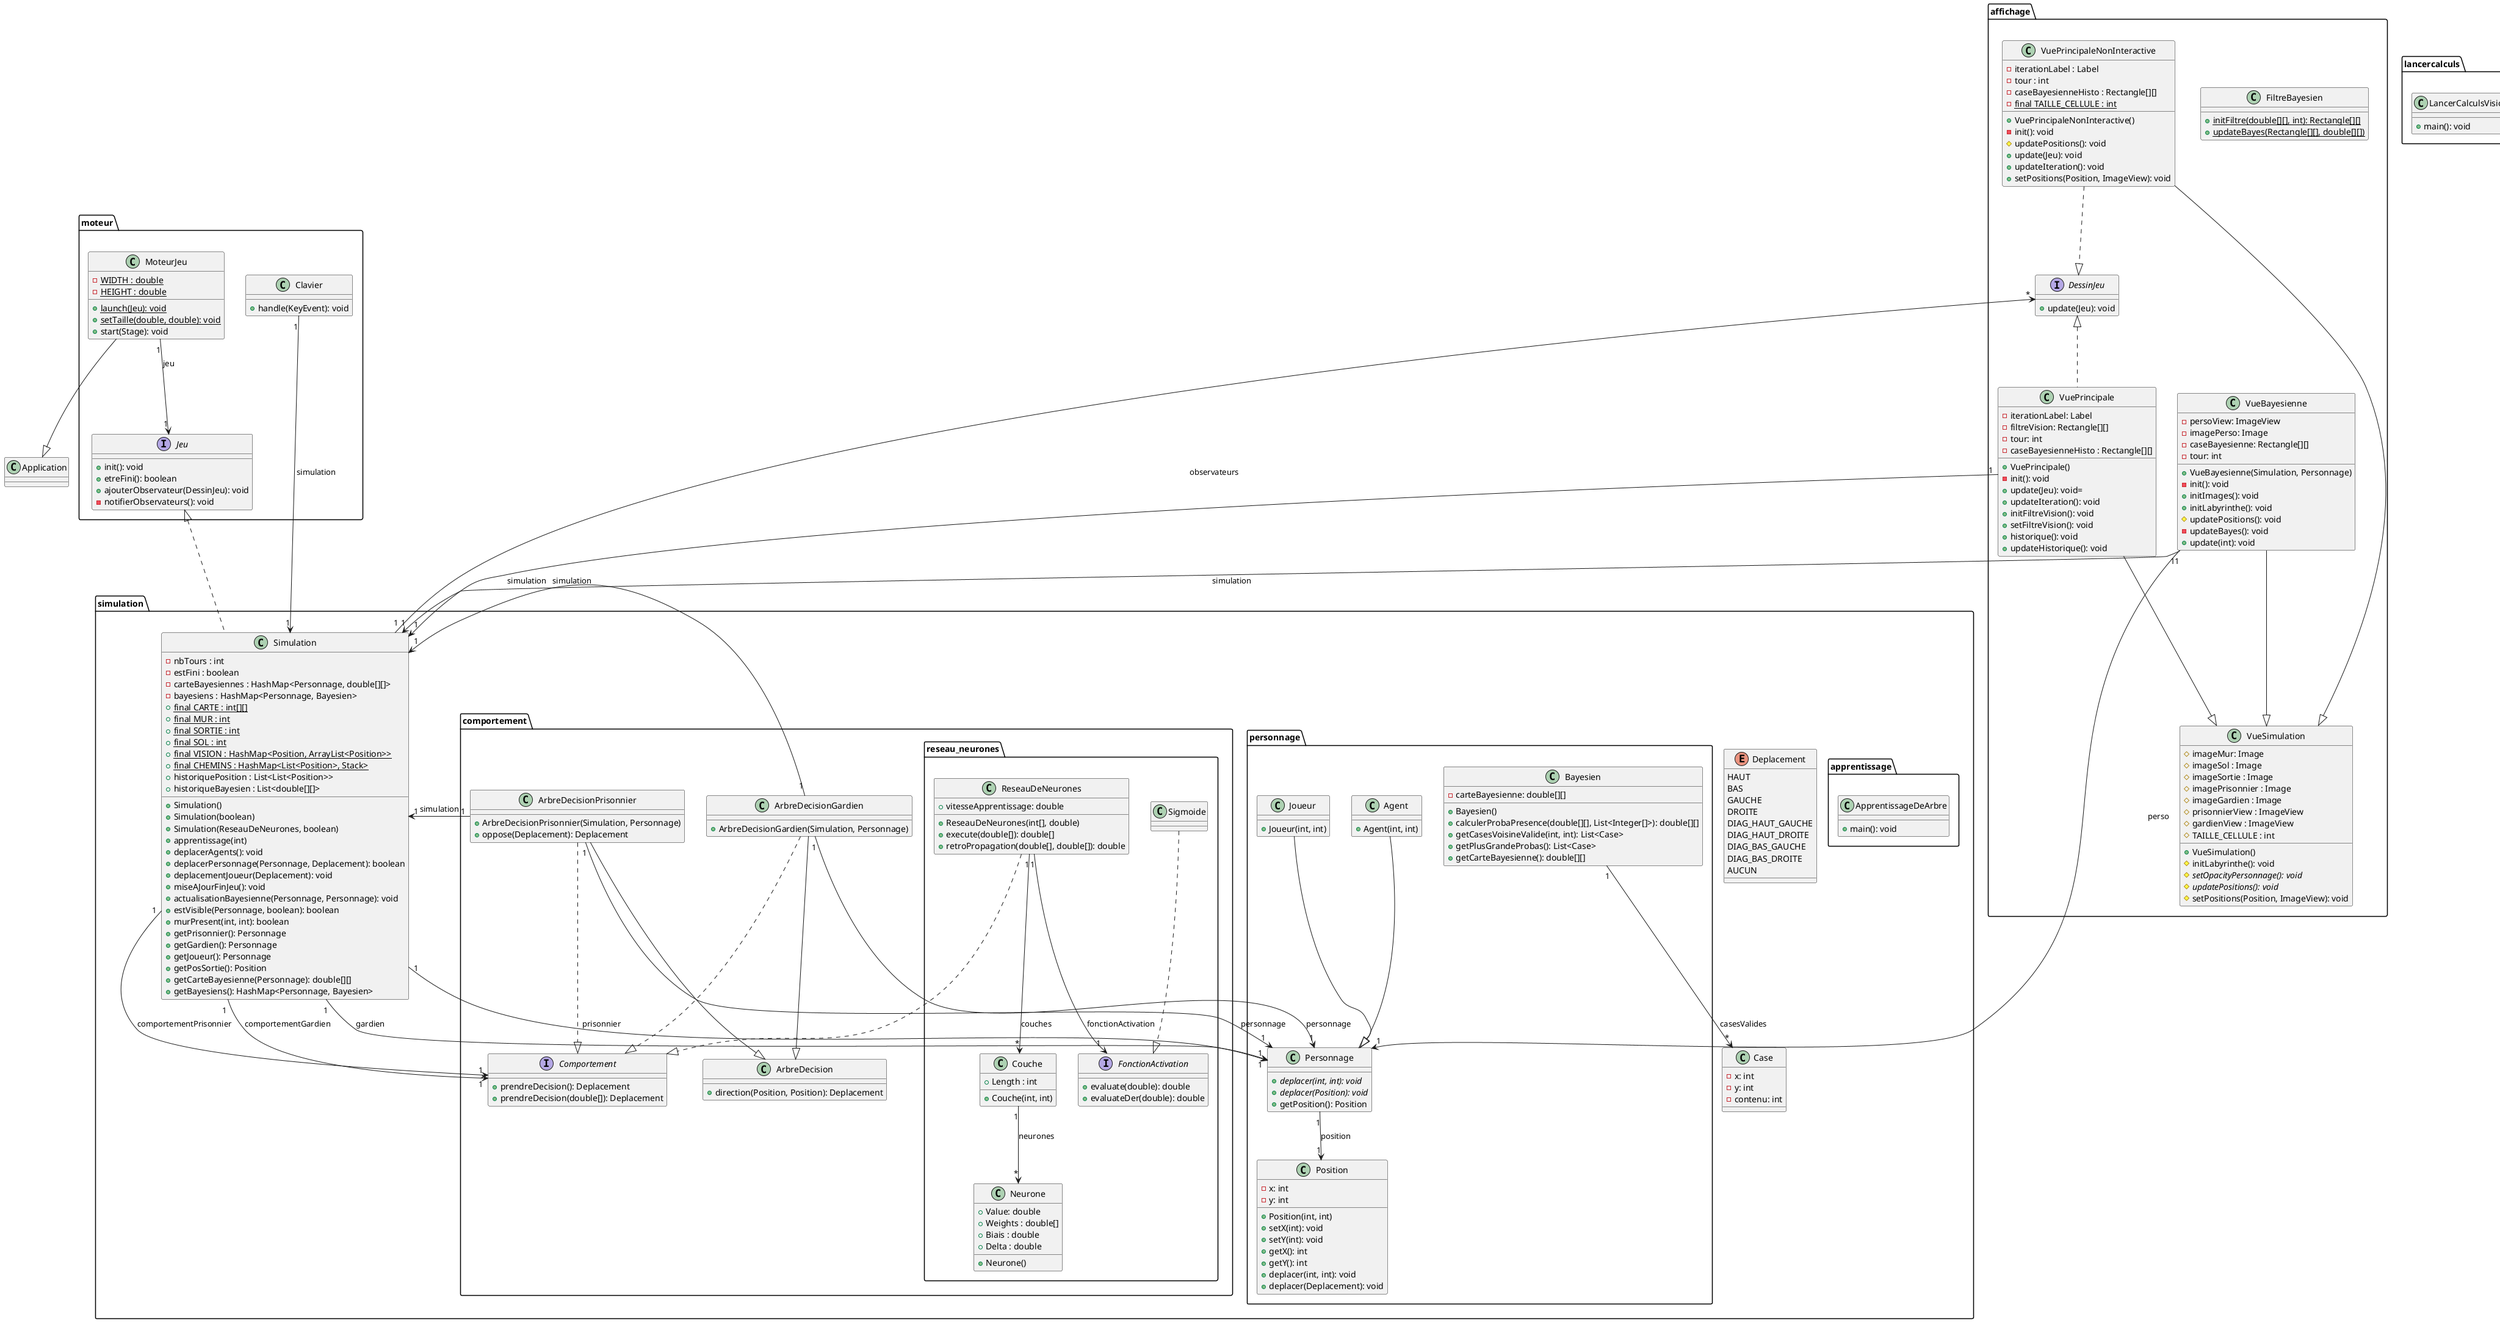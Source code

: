 @startuml
class Application


package "moteur"{
  Interface Jeu{
    + init(): void
    + etreFini(): boolean
    + ajouterObservateur(DessinJeu): void
    - notifierObservateurs(): void
  }
  class Clavier{
    + handle(KeyEvent): void
  }
  class MoteurJeu{
    - {static} WIDTH : double
    - {static} HEIGHT : double
    + {static} launch(Jeu): void
    + {static} setTaille(double, double): void
    + start(Stage): void
  }
}
package "lancercalculs"{
  class LancerCalculsChemins{
    + main(): void
  }
  class LancerCalculsVision{
      + main(): void
  }
}
package "outil"{
    class Outil{
      + {static} sauve(String, Object): void
      + {static} applatissement(double[][]): double[]
      + {static} chargerRn(String): ReseauDeNeurones
    }
}
package "simulation"{
  enum Deplacement{
    HAUT
    BAS
    GAUCHE
    DROITE
    DIAG_HAUT_GAUCHE
    DIAG_HAUT_DROITE
    DIAG_BAS_GAUCHE
    DIAG_BAS_DROITE
    AUCUN
  }
  package "apprentissage"{
    class ApprentissageDeArbre{
        + main(): void
    }
  }
  package "comportement"{
    package reseau_neurones{
        class Neurone{
          + Value: double
          + Weights : double[]
          + Biais : double
          + Delta : double
          + Neurone()
        }
        class Couche{
          + Length : int
          + Couche(int, int)
        }
        Interface FonctionActivation{
           + evaluate(double): double
           + evaluateDer(double): double
        }
        class Sigmoide{}
        class ReseauDeNeurones{
          + vitesseApprentissage: double
          + ReseauDeNeurones(int[], double)
          + execute(double[]): double[]
          + retroPropagation(double[], double[]): double
        }
    }
    Interface Comportement{
        + prendreDecision(): Deplacement
        + prendreDecision(double[]): Deplacement
    }
    class ArbreDecision{
        + direction(Position, Position): Deplacement
    }
    class ArbreDecisionGardien{
      + ArbreDecisionGardien(Simulation, Personnage)
    }
    class ArbreDecisionPrisonnier{
          + ArbreDecisionPrisonnier(Simulation, Personnage)
          + oppose(Deplacement): Deplacement
    }
  }
  class Simulation{
    - nbTours : int
    - estFini : boolean
    - carteBayesiennes : HashMap<Personnage, double[][]>
    - bayesiens : HashMap<Personnage, Bayesien>
    + {static} final CARTE : int[][]
    + {static} final MUR : int
    + {static} final SORTIE : int
    + {static} final SOL : int
    + {static} final VISION : HashMap<Position, ArrayList<Position>>
    + {static} final CHEMINS : HashMap<List<Position>, Stack>
    + historiquePosition : List<List<Position>>
    + historiqueBayesien : List<double[][]>
    + Simulation()
    + Simulation(boolean)
    + Simulation(ReseauDeNeurones, boolean)
    + apprentissage(int)
    + deplacerAgents(): void
    + deplacerPersonnage(Personnage, Deplacement): boolean
    + deplacementJoueur(Deplacement): void
    + miseAJourFinJeu(): void
    + actualisationBayesienne(Personnage, Personnage): void
    + estVisible(Personnage, boolean): boolean
    + murPresent(int, int): boolean
    + getPrisonnier(): Personnage
    + getGardien(): Personnage
    + getJoueur(): Personnage
    + getPosSortie(): Position
    + getCarteBayesienne(Personnage): double[][]
    + getBayesiens(): HashMap<Personnage, Bayesien>
  }

  class Case{
    - x: int
    - y: int
    - contenu: int
  }


  package "personnage"{
    class Bayesien{
      - carteBayesienne: double[][]
      + Bayesien()
      + calculerProbaPresence(double[][], List<Integer[]>): double[][]
      + getCasesVoisineValide(int, int): List<Case>
      + getPlusGrandeProbas(): List<Case>
      + getCarteBayesienne(): double[][]
    }
    class Position{
     - x: int
     - y: int
     + Position(int, int)
     + setX(int): void
     + setY(int): void
     + getX(): int
     + getY(): int
     + deplacer(int, int): void
     + deplacer(Deplacement): void
    }

    class Personnage{
      + {abstract} deplacer(int, int): void
      + {abstract} deplacer(Position): void
      + getPosition(): Position
    }

    class Agent{
      + Agent(int, int)
    }
    class Joueur{
      + Joueur(int, int)
    }
  }
}

package "calculs"{
  class CalculVision{
    + {static} recupererVision(): HashMap<Position,ArrayList<Position>>
    + {static} ecrireVision(): void
    + {static} calculerCarteVision(): HashMap
    + {static} calculerVision(int, int): ArrayList
  }
  class CalculChemins{
    + {static} recupererChemin(): HashMap<List<Position>, Stack>
    + {static} ecrireChemins(): void
    + {static} calculerChemins(): HashMap<List<Position>,Stack>
    + {static} isValid(int, int, Position): boolean
    + {static} isUnblocked(int[][], int, int, Position): boolean
    + {static} isDestination(Position, Position): boolean
    + {static} calculateHValue(Position, Position): double
    + {static} tracePath(Cell[][], Position): Stack
    + {static} aStarSearch(int[][], int, int, Position, Position): Stack
  }
}

package "affichage" {
  Interface DessinJeu{
    + update(Jeu): void
  }
  class VueSimulation{
    # imageMur: Image
    # imageSol : Image
    # imageSortie : Image
    # imagePrisonnier : Image
    # imageGardien : Image
    # prisonnierView : ImageView
    # gardienView : ImageView
    # TAILLE_CELLULE : int
    + VueSimulation()
    # initLabyrinthe(): void
    # {abstract} setOpacityPersonnage(): void
    # {abstract} updatePositions(): void
    # setPositions(Position, ImageView): void
  }
  class FiltreBayesien{
    + {static} initFiltre(double[][], int): Rectangle[][]
    + {static} updateBayes(Rectangle[][], double[][])
  }
  class VuePrincipale{
    - iterationLabel: Label
    - filtreVision: Rectangle[][]
    - tour: int
    - caseBayesienneHisto : Rectangle[][]
    + VuePrincipale()
    - init(): void
    + update(Jeu): void=
    + updateIteration(): void
    + initFiltreVision(): void
    + setFiltreVision(): void
    + historique(): void
    + updateHistorique(): void

  }

  class VueBayesienne{
      - persoView: ImageView
      - imagePerso: Image
      - caseBayesienne: Rectangle[][]
      - tour: int
      + VueBayesienne(Simulation, Personnage)
      - init(): void
      + initImages(): void
      + initLabyrinthe(): void
      # updatePositions(): void
      - updateBayes(): void
      + update(int): void
  }
  class VuePrincipaleNonInteractive{
    - iterationLabel : Label
    - tour : int
    - caseBayesienneHisto : Rectangle[][]
    - {static} final TAILLE_CELLULE : int
    + VuePrincipaleNonInteractive()
    - init(): void
    # updatePositions(): void
    + update(Jeu): void
    + updateIteration(): void
    + setPositions(Position, ImageView): void
  }
}

package "main"{
  class Main{
    + main(): void
  }
}

Bayesien "1" --> "*" Case: casesValides
Agent --|> Personnage
Joueur --|> Personnage
Personnage "1" --> "1" Position : position
MoteurJeu --|> Application
MoteurJeu "1" --> "1" Jeu: jeu
Simulation "1" --> "*" DessinJeu : observateurs
DessinJeu <|.. VuePrincipale
VuePrincipale --|> VueSimulation
VueBayesienne --|> VueSimulation
VuePrincipaleNonInteractive --|> VueSimulation
VuePrincipaleNonInteractive ..|> DessinJeu
VueBayesienne "1"-->"1" Simulation : simulation
VuePrincipale "1"-->"1" Simulation : simulation
VueBayesienne "1"-->"1" Personnage : perso
Simulation "1" --> "1" Personnage: gardien
Simulation "1" --> "1" Personnage: prisonnier
Simulation "1" --> "1" Comportement: comportementGardien
Simulation "1" --> "1" Comportement: comportementPrisonnier
Clavier "1" --> "1" Simulation : simulation
Jeu <|.. Simulation
Couche "1" --> "*" Neurone : neurones
Sigmoide ..|> FonctionActivation
ReseauDeNeurones ..|> Comportement
ReseauDeNeurones "1" --> "*" Couche: couches
ReseauDeNeurones "1" --> "1" FonctionActivation: fonctionActivation
ArbreDecisionPrisonnier --|> ArbreDecision
ArbreDecisionGardien --|> ArbreDecision
ArbreDecisionPrisonnier ..|> Comportement
ArbreDecisionGardien ..|> Comportement
ArbreDecisionPrisonnier "1" --> "1" Simulation: simulation
ArbreDecisionPrisonnier "1" --> "1" Personnage: personnage
ArbreDecisionGardien "1" --> "1" Simulation: simulation
ArbreDecisionGardien "1" --> "1" Personnage: personnage

@enduml